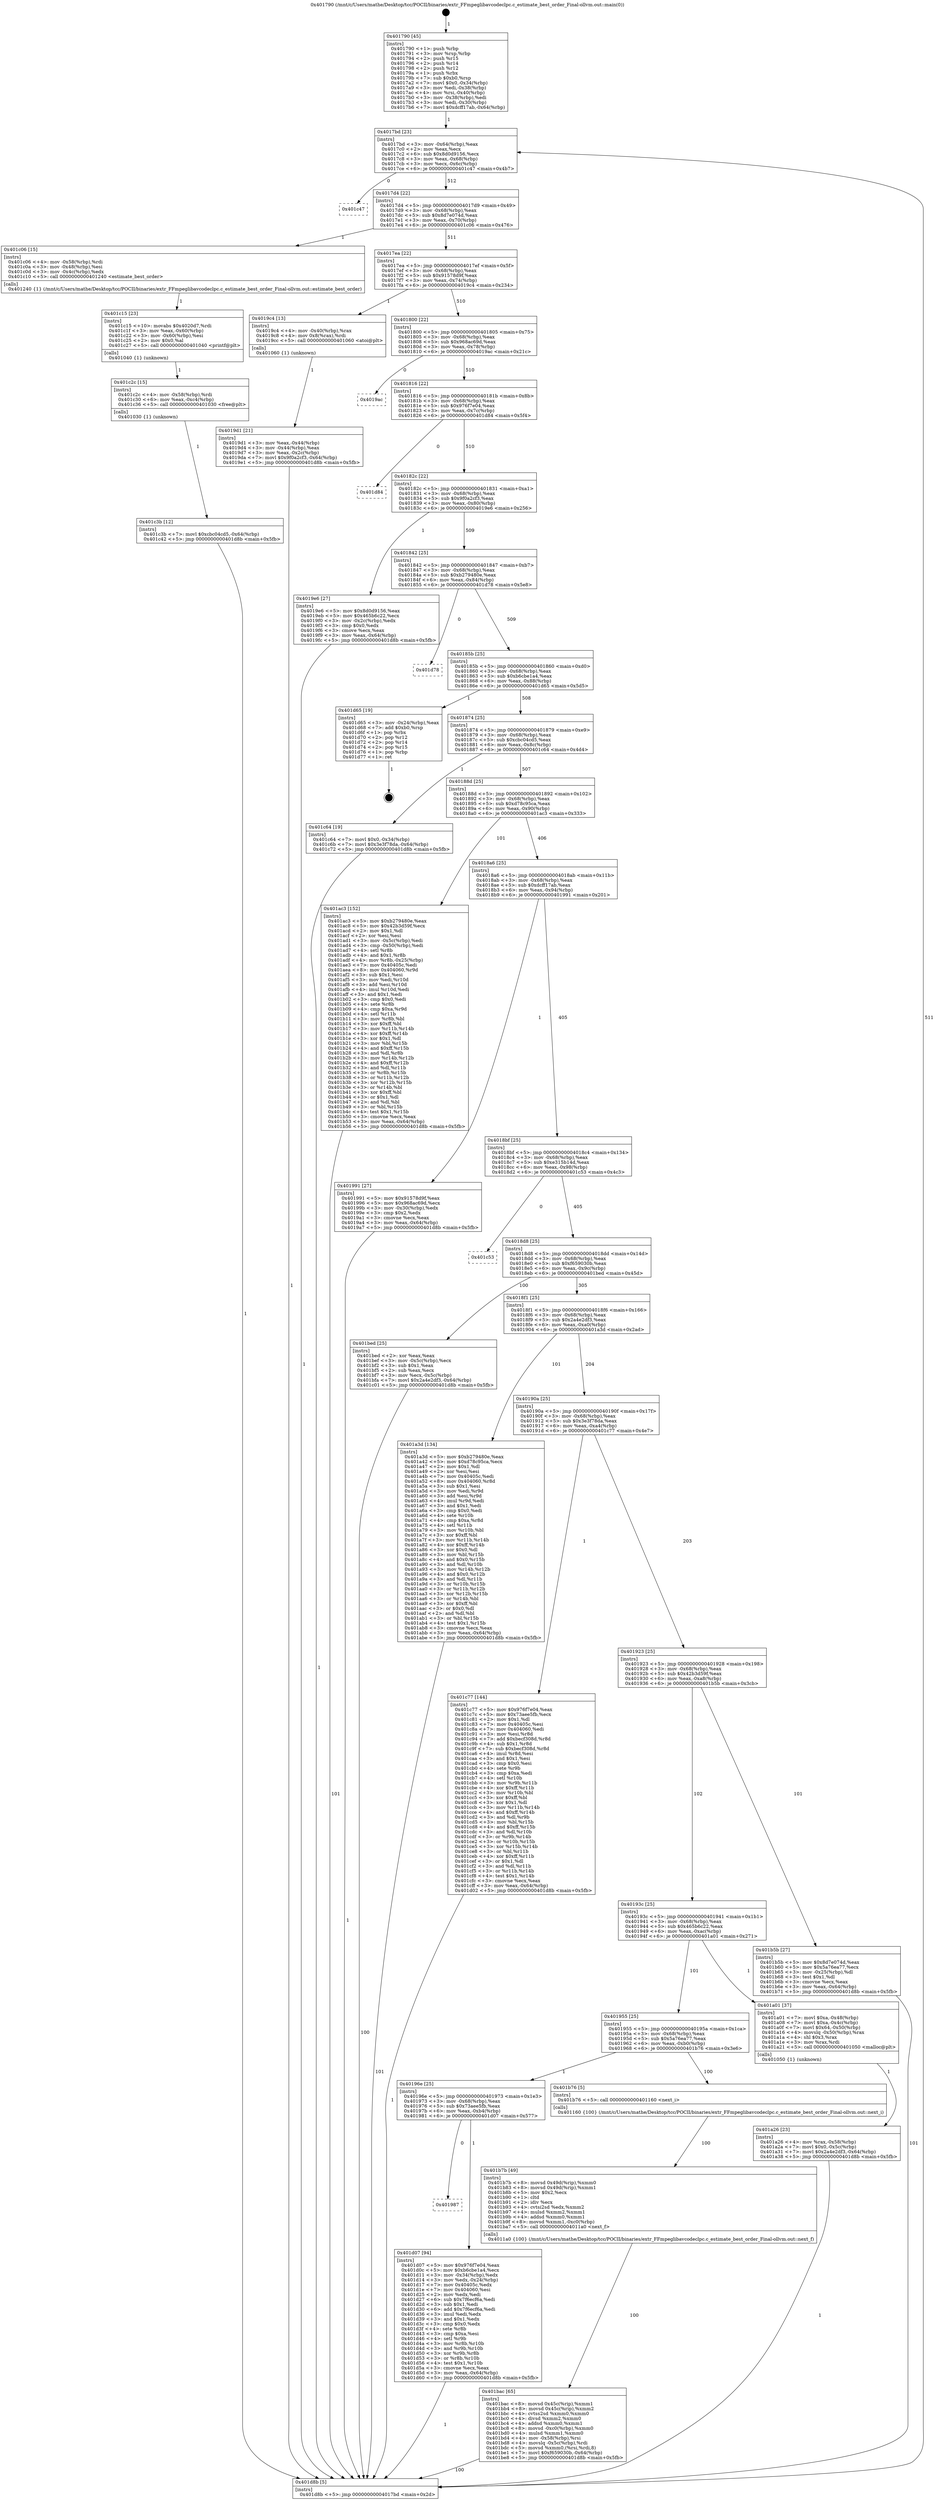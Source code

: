 digraph "0x401790" {
  label = "0x401790 (/mnt/c/Users/mathe/Desktop/tcc/POCII/binaries/extr_FFmpeglibavcodeclpc.c_estimate_best_order_Final-ollvm.out::main(0))"
  labelloc = "t"
  node[shape=record]

  Entry [label="",width=0.3,height=0.3,shape=circle,fillcolor=black,style=filled]
  "0x4017bd" [label="{
     0x4017bd [23]\l
     | [instrs]\l
     &nbsp;&nbsp;0x4017bd \<+3\>: mov -0x64(%rbp),%eax\l
     &nbsp;&nbsp;0x4017c0 \<+2\>: mov %eax,%ecx\l
     &nbsp;&nbsp;0x4017c2 \<+6\>: sub $0x8d0d9156,%ecx\l
     &nbsp;&nbsp;0x4017c8 \<+3\>: mov %eax,-0x68(%rbp)\l
     &nbsp;&nbsp;0x4017cb \<+3\>: mov %ecx,-0x6c(%rbp)\l
     &nbsp;&nbsp;0x4017ce \<+6\>: je 0000000000401c47 \<main+0x4b7\>\l
  }"]
  "0x401c47" [label="{
     0x401c47\l
  }", style=dashed]
  "0x4017d4" [label="{
     0x4017d4 [22]\l
     | [instrs]\l
     &nbsp;&nbsp;0x4017d4 \<+5\>: jmp 00000000004017d9 \<main+0x49\>\l
     &nbsp;&nbsp;0x4017d9 \<+3\>: mov -0x68(%rbp),%eax\l
     &nbsp;&nbsp;0x4017dc \<+5\>: sub $0x8d7e074d,%eax\l
     &nbsp;&nbsp;0x4017e1 \<+3\>: mov %eax,-0x70(%rbp)\l
     &nbsp;&nbsp;0x4017e4 \<+6\>: je 0000000000401c06 \<main+0x476\>\l
  }"]
  Exit [label="",width=0.3,height=0.3,shape=circle,fillcolor=black,style=filled,peripheries=2]
  "0x401c06" [label="{
     0x401c06 [15]\l
     | [instrs]\l
     &nbsp;&nbsp;0x401c06 \<+4\>: mov -0x58(%rbp),%rdi\l
     &nbsp;&nbsp;0x401c0a \<+3\>: mov -0x48(%rbp),%esi\l
     &nbsp;&nbsp;0x401c0d \<+3\>: mov -0x4c(%rbp),%edx\l
     &nbsp;&nbsp;0x401c10 \<+5\>: call 0000000000401240 \<estimate_best_order\>\l
     | [calls]\l
     &nbsp;&nbsp;0x401240 \{1\} (/mnt/c/Users/mathe/Desktop/tcc/POCII/binaries/extr_FFmpeglibavcodeclpc.c_estimate_best_order_Final-ollvm.out::estimate_best_order)\l
  }"]
  "0x4017ea" [label="{
     0x4017ea [22]\l
     | [instrs]\l
     &nbsp;&nbsp;0x4017ea \<+5\>: jmp 00000000004017ef \<main+0x5f\>\l
     &nbsp;&nbsp;0x4017ef \<+3\>: mov -0x68(%rbp),%eax\l
     &nbsp;&nbsp;0x4017f2 \<+5\>: sub $0x91578d9f,%eax\l
     &nbsp;&nbsp;0x4017f7 \<+3\>: mov %eax,-0x74(%rbp)\l
     &nbsp;&nbsp;0x4017fa \<+6\>: je 00000000004019c4 \<main+0x234\>\l
  }"]
  "0x401987" [label="{
     0x401987\l
  }", style=dashed]
  "0x4019c4" [label="{
     0x4019c4 [13]\l
     | [instrs]\l
     &nbsp;&nbsp;0x4019c4 \<+4\>: mov -0x40(%rbp),%rax\l
     &nbsp;&nbsp;0x4019c8 \<+4\>: mov 0x8(%rax),%rdi\l
     &nbsp;&nbsp;0x4019cc \<+5\>: call 0000000000401060 \<atoi@plt\>\l
     | [calls]\l
     &nbsp;&nbsp;0x401060 \{1\} (unknown)\l
  }"]
  "0x401800" [label="{
     0x401800 [22]\l
     | [instrs]\l
     &nbsp;&nbsp;0x401800 \<+5\>: jmp 0000000000401805 \<main+0x75\>\l
     &nbsp;&nbsp;0x401805 \<+3\>: mov -0x68(%rbp),%eax\l
     &nbsp;&nbsp;0x401808 \<+5\>: sub $0x968ac69d,%eax\l
     &nbsp;&nbsp;0x40180d \<+3\>: mov %eax,-0x78(%rbp)\l
     &nbsp;&nbsp;0x401810 \<+6\>: je 00000000004019ac \<main+0x21c\>\l
  }"]
  "0x401d07" [label="{
     0x401d07 [94]\l
     | [instrs]\l
     &nbsp;&nbsp;0x401d07 \<+5\>: mov $0x976f7e04,%eax\l
     &nbsp;&nbsp;0x401d0c \<+5\>: mov $0xb6cbe1a4,%ecx\l
     &nbsp;&nbsp;0x401d11 \<+3\>: mov -0x34(%rbp),%edx\l
     &nbsp;&nbsp;0x401d14 \<+3\>: mov %edx,-0x24(%rbp)\l
     &nbsp;&nbsp;0x401d17 \<+7\>: mov 0x40405c,%edx\l
     &nbsp;&nbsp;0x401d1e \<+7\>: mov 0x404060,%esi\l
     &nbsp;&nbsp;0x401d25 \<+2\>: mov %edx,%edi\l
     &nbsp;&nbsp;0x401d27 \<+6\>: sub $0x7f6ecf6a,%edi\l
     &nbsp;&nbsp;0x401d2d \<+3\>: sub $0x1,%edi\l
     &nbsp;&nbsp;0x401d30 \<+6\>: add $0x7f6ecf6a,%edi\l
     &nbsp;&nbsp;0x401d36 \<+3\>: imul %edi,%edx\l
     &nbsp;&nbsp;0x401d39 \<+3\>: and $0x1,%edx\l
     &nbsp;&nbsp;0x401d3c \<+3\>: cmp $0x0,%edx\l
     &nbsp;&nbsp;0x401d3f \<+4\>: sete %r8b\l
     &nbsp;&nbsp;0x401d43 \<+3\>: cmp $0xa,%esi\l
     &nbsp;&nbsp;0x401d46 \<+4\>: setl %r9b\l
     &nbsp;&nbsp;0x401d4a \<+3\>: mov %r8b,%r10b\l
     &nbsp;&nbsp;0x401d4d \<+3\>: and %r9b,%r10b\l
     &nbsp;&nbsp;0x401d50 \<+3\>: xor %r9b,%r8b\l
     &nbsp;&nbsp;0x401d53 \<+3\>: or %r8b,%r10b\l
     &nbsp;&nbsp;0x401d56 \<+4\>: test $0x1,%r10b\l
     &nbsp;&nbsp;0x401d5a \<+3\>: cmovne %ecx,%eax\l
     &nbsp;&nbsp;0x401d5d \<+3\>: mov %eax,-0x64(%rbp)\l
     &nbsp;&nbsp;0x401d60 \<+5\>: jmp 0000000000401d8b \<main+0x5fb\>\l
  }"]
  "0x4019ac" [label="{
     0x4019ac\l
  }", style=dashed]
  "0x401816" [label="{
     0x401816 [22]\l
     | [instrs]\l
     &nbsp;&nbsp;0x401816 \<+5\>: jmp 000000000040181b \<main+0x8b\>\l
     &nbsp;&nbsp;0x40181b \<+3\>: mov -0x68(%rbp),%eax\l
     &nbsp;&nbsp;0x40181e \<+5\>: sub $0x976f7e04,%eax\l
     &nbsp;&nbsp;0x401823 \<+3\>: mov %eax,-0x7c(%rbp)\l
     &nbsp;&nbsp;0x401826 \<+6\>: je 0000000000401d84 \<main+0x5f4\>\l
  }"]
  "0x401c3b" [label="{
     0x401c3b [12]\l
     | [instrs]\l
     &nbsp;&nbsp;0x401c3b \<+7\>: movl $0xcbc04cd5,-0x64(%rbp)\l
     &nbsp;&nbsp;0x401c42 \<+5\>: jmp 0000000000401d8b \<main+0x5fb\>\l
  }"]
  "0x401d84" [label="{
     0x401d84\l
  }", style=dashed]
  "0x40182c" [label="{
     0x40182c [22]\l
     | [instrs]\l
     &nbsp;&nbsp;0x40182c \<+5\>: jmp 0000000000401831 \<main+0xa1\>\l
     &nbsp;&nbsp;0x401831 \<+3\>: mov -0x68(%rbp),%eax\l
     &nbsp;&nbsp;0x401834 \<+5\>: sub $0x9f0a2cf3,%eax\l
     &nbsp;&nbsp;0x401839 \<+3\>: mov %eax,-0x80(%rbp)\l
     &nbsp;&nbsp;0x40183c \<+6\>: je 00000000004019e6 \<main+0x256\>\l
  }"]
  "0x401c2c" [label="{
     0x401c2c [15]\l
     | [instrs]\l
     &nbsp;&nbsp;0x401c2c \<+4\>: mov -0x58(%rbp),%rdi\l
     &nbsp;&nbsp;0x401c30 \<+6\>: mov %eax,-0xc4(%rbp)\l
     &nbsp;&nbsp;0x401c36 \<+5\>: call 0000000000401030 \<free@plt\>\l
     | [calls]\l
     &nbsp;&nbsp;0x401030 \{1\} (unknown)\l
  }"]
  "0x4019e6" [label="{
     0x4019e6 [27]\l
     | [instrs]\l
     &nbsp;&nbsp;0x4019e6 \<+5\>: mov $0x8d0d9156,%eax\l
     &nbsp;&nbsp;0x4019eb \<+5\>: mov $0x465b6c22,%ecx\l
     &nbsp;&nbsp;0x4019f0 \<+3\>: mov -0x2c(%rbp),%edx\l
     &nbsp;&nbsp;0x4019f3 \<+3\>: cmp $0x0,%edx\l
     &nbsp;&nbsp;0x4019f6 \<+3\>: cmove %ecx,%eax\l
     &nbsp;&nbsp;0x4019f9 \<+3\>: mov %eax,-0x64(%rbp)\l
     &nbsp;&nbsp;0x4019fc \<+5\>: jmp 0000000000401d8b \<main+0x5fb\>\l
  }"]
  "0x401842" [label="{
     0x401842 [25]\l
     | [instrs]\l
     &nbsp;&nbsp;0x401842 \<+5\>: jmp 0000000000401847 \<main+0xb7\>\l
     &nbsp;&nbsp;0x401847 \<+3\>: mov -0x68(%rbp),%eax\l
     &nbsp;&nbsp;0x40184a \<+5\>: sub $0xb279480e,%eax\l
     &nbsp;&nbsp;0x40184f \<+6\>: mov %eax,-0x84(%rbp)\l
     &nbsp;&nbsp;0x401855 \<+6\>: je 0000000000401d78 \<main+0x5e8\>\l
  }"]
  "0x401c15" [label="{
     0x401c15 [23]\l
     | [instrs]\l
     &nbsp;&nbsp;0x401c15 \<+10\>: movabs $0x4020d7,%rdi\l
     &nbsp;&nbsp;0x401c1f \<+3\>: mov %eax,-0x60(%rbp)\l
     &nbsp;&nbsp;0x401c22 \<+3\>: mov -0x60(%rbp),%esi\l
     &nbsp;&nbsp;0x401c25 \<+2\>: mov $0x0,%al\l
     &nbsp;&nbsp;0x401c27 \<+5\>: call 0000000000401040 \<printf@plt\>\l
     | [calls]\l
     &nbsp;&nbsp;0x401040 \{1\} (unknown)\l
  }"]
  "0x401d78" [label="{
     0x401d78\l
  }", style=dashed]
  "0x40185b" [label="{
     0x40185b [25]\l
     | [instrs]\l
     &nbsp;&nbsp;0x40185b \<+5\>: jmp 0000000000401860 \<main+0xd0\>\l
     &nbsp;&nbsp;0x401860 \<+3\>: mov -0x68(%rbp),%eax\l
     &nbsp;&nbsp;0x401863 \<+5\>: sub $0xb6cbe1a4,%eax\l
     &nbsp;&nbsp;0x401868 \<+6\>: mov %eax,-0x88(%rbp)\l
     &nbsp;&nbsp;0x40186e \<+6\>: je 0000000000401d65 \<main+0x5d5\>\l
  }"]
  "0x401bac" [label="{
     0x401bac [65]\l
     | [instrs]\l
     &nbsp;&nbsp;0x401bac \<+8\>: movsd 0x45c(%rip),%xmm1\l
     &nbsp;&nbsp;0x401bb4 \<+8\>: movsd 0x45c(%rip),%xmm2\l
     &nbsp;&nbsp;0x401bbc \<+4\>: cvtss2sd %xmm0,%xmm0\l
     &nbsp;&nbsp;0x401bc0 \<+4\>: divsd %xmm2,%xmm0\l
     &nbsp;&nbsp;0x401bc4 \<+4\>: addsd %xmm0,%xmm1\l
     &nbsp;&nbsp;0x401bc8 \<+8\>: movsd -0xc0(%rbp),%xmm0\l
     &nbsp;&nbsp;0x401bd0 \<+4\>: mulsd %xmm1,%xmm0\l
     &nbsp;&nbsp;0x401bd4 \<+4\>: mov -0x58(%rbp),%rsi\l
     &nbsp;&nbsp;0x401bd8 \<+4\>: movslq -0x5c(%rbp),%rdi\l
     &nbsp;&nbsp;0x401bdc \<+5\>: movsd %xmm0,(%rsi,%rdi,8)\l
     &nbsp;&nbsp;0x401be1 \<+7\>: movl $0xf659030b,-0x64(%rbp)\l
     &nbsp;&nbsp;0x401be8 \<+5\>: jmp 0000000000401d8b \<main+0x5fb\>\l
  }"]
  "0x401d65" [label="{
     0x401d65 [19]\l
     | [instrs]\l
     &nbsp;&nbsp;0x401d65 \<+3\>: mov -0x24(%rbp),%eax\l
     &nbsp;&nbsp;0x401d68 \<+7\>: add $0xb0,%rsp\l
     &nbsp;&nbsp;0x401d6f \<+1\>: pop %rbx\l
     &nbsp;&nbsp;0x401d70 \<+2\>: pop %r12\l
     &nbsp;&nbsp;0x401d72 \<+2\>: pop %r14\l
     &nbsp;&nbsp;0x401d74 \<+2\>: pop %r15\l
     &nbsp;&nbsp;0x401d76 \<+1\>: pop %rbp\l
     &nbsp;&nbsp;0x401d77 \<+1\>: ret\l
  }"]
  "0x401874" [label="{
     0x401874 [25]\l
     | [instrs]\l
     &nbsp;&nbsp;0x401874 \<+5\>: jmp 0000000000401879 \<main+0xe9\>\l
     &nbsp;&nbsp;0x401879 \<+3\>: mov -0x68(%rbp),%eax\l
     &nbsp;&nbsp;0x40187c \<+5\>: sub $0xcbc04cd5,%eax\l
     &nbsp;&nbsp;0x401881 \<+6\>: mov %eax,-0x8c(%rbp)\l
     &nbsp;&nbsp;0x401887 \<+6\>: je 0000000000401c64 \<main+0x4d4\>\l
  }"]
  "0x401b7b" [label="{
     0x401b7b [49]\l
     | [instrs]\l
     &nbsp;&nbsp;0x401b7b \<+8\>: movsd 0x49d(%rip),%xmm0\l
     &nbsp;&nbsp;0x401b83 \<+8\>: movsd 0x49d(%rip),%xmm1\l
     &nbsp;&nbsp;0x401b8b \<+5\>: mov $0x2,%ecx\l
     &nbsp;&nbsp;0x401b90 \<+1\>: cltd\l
     &nbsp;&nbsp;0x401b91 \<+2\>: idiv %ecx\l
     &nbsp;&nbsp;0x401b93 \<+4\>: cvtsi2sd %edx,%xmm2\l
     &nbsp;&nbsp;0x401b97 \<+4\>: mulsd %xmm2,%xmm1\l
     &nbsp;&nbsp;0x401b9b \<+4\>: addsd %xmm0,%xmm1\l
     &nbsp;&nbsp;0x401b9f \<+8\>: movsd %xmm1,-0xc0(%rbp)\l
     &nbsp;&nbsp;0x401ba7 \<+5\>: call 00000000004011a0 \<next_f\>\l
     | [calls]\l
     &nbsp;&nbsp;0x4011a0 \{100\} (/mnt/c/Users/mathe/Desktop/tcc/POCII/binaries/extr_FFmpeglibavcodeclpc.c_estimate_best_order_Final-ollvm.out::next_f)\l
  }"]
  "0x401c64" [label="{
     0x401c64 [19]\l
     | [instrs]\l
     &nbsp;&nbsp;0x401c64 \<+7\>: movl $0x0,-0x34(%rbp)\l
     &nbsp;&nbsp;0x401c6b \<+7\>: movl $0x3e3f78da,-0x64(%rbp)\l
     &nbsp;&nbsp;0x401c72 \<+5\>: jmp 0000000000401d8b \<main+0x5fb\>\l
  }"]
  "0x40188d" [label="{
     0x40188d [25]\l
     | [instrs]\l
     &nbsp;&nbsp;0x40188d \<+5\>: jmp 0000000000401892 \<main+0x102\>\l
     &nbsp;&nbsp;0x401892 \<+3\>: mov -0x68(%rbp),%eax\l
     &nbsp;&nbsp;0x401895 \<+5\>: sub $0xd78c95ca,%eax\l
     &nbsp;&nbsp;0x40189a \<+6\>: mov %eax,-0x90(%rbp)\l
     &nbsp;&nbsp;0x4018a0 \<+6\>: je 0000000000401ac3 \<main+0x333\>\l
  }"]
  "0x40196e" [label="{
     0x40196e [25]\l
     | [instrs]\l
     &nbsp;&nbsp;0x40196e \<+5\>: jmp 0000000000401973 \<main+0x1e3\>\l
     &nbsp;&nbsp;0x401973 \<+3\>: mov -0x68(%rbp),%eax\l
     &nbsp;&nbsp;0x401976 \<+5\>: sub $0x73aee5fb,%eax\l
     &nbsp;&nbsp;0x40197b \<+6\>: mov %eax,-0xb4(%rbp)\l
     &nbsp;&nbsp;0x401981 \<+6\>: je 0000000000401d07 \<main+0x577\>\l
  }"]
  "0x401ac3" [label="{
     0x401ac3 [152]\l
     | [instrs]\l
     &nbsp;&nbsp;0x401ac3 \<+5\>: mov $0xb279480e,%eax\l
     &nbsp;&nbsp;0x401ac8 \<+5\>: mov $0x42b3d59f,%ecx\l
     &nbsp;&nbsp;0x401acd \<+2\>: mov $0x1,%dl\l
     &nbsp;&nbsp;0x401acf \<+2\>: xor %esi,%esi\l
     &nbsp;&nbsp;0x401ad1 \<+3\>: mov -0x5c(%rbp),%edi\l
     &nbsp;&nbsp;0x401ad4 \<+3\>: cmp -0x50(%rbp),%edi\l
     &nbsp;&nbsp;0x401ad7 \<+4\>: setl %r8b\l
     &nbsp;&nbsp;0x401adb \<+4\>: and $0x1,%r8b\l
     &nbsp;&nbsp;0x401adf \<+4\>: mov %r8b,-0x25(%rbp)\l
     &nbsp;&nbsp;0x401ae3 \<+7\>: mov 0x40405c,%edi\l
     &nbsp;&nbsp;0x401aea \<+8\>: mov 0x404060,%r9d\l
     &nbsp;&nbsp;0x401af2 \<+3\>: sub $0x1,%esi\l
     &nbsp;&nbsp;0x401af5 \<+3\>: mov %edi,%r10d\l
     &nbsp;&nbsp;0x401af8 \<+3\>: add %esi,%r10d\l
     &nbsp;&nbsp;0x401afb \<+4\>: imul %r10d,%edi\l
     &nbsp;&nbsp;0x401aff \<+3\>: and $0x1,%edi\l
     &nbsp;&nbsp;0x401b02 \<+3\>: cmp $0x0,%edi\l
     &nbsp;&nbsp;0x401b05 \<+4\>: sete %r8b\l
     &nbsp;&nbsp;0x401b09 \<+4\>: cmp $0xa,%r9d\l
     &nbsp;&nbsp;0x401b0d \<+4\>: setl %r11b\l
     &nbsp;&nbsp;0x401b11 \<+3\>: mov %r8b,%bl\l
     &nbsp;&nbsp;0x401b14 \<+3\>: xor $0xff,%bl\l
     &nbsp;&nbsp;0x401b17 \<+3\>: mov %r11b,%r14b\l
     &nbsp;&nbsp;0x401b1a \<+4\>: xor $0xff,%r14b\l
     &nbsp;&nbsp;0x401b1e \<+3\>: xor $0x1,%dl\l
     &nbsp;&nbsp;0x401b21 \<+3\>: mov %bl,%r15b\l
     &nbsp;&nbsp;0x401b24 \<+4\>: and $0xff,%r15b\l
     &nbsp;&nbsp;0x401b28 \<+3\>: and %dl,%r8b\l
     &nbsp;&nbsp;0x401b2b \<+3\>: mov %r14b,%r12b\l
     &nbsp;&nbsp;0x401b2e \<+4\>: and $0xff,%r12b\l
     &nbsp;&nbsp;0x401b32 \<+3\>: and %dl,%r11b\l
     &nbsp;&nbsp;0x401b35 \<+3\>: or %r8b,%r15b\l
     &nbsp;&nbsp;0x401b38 \<+3\>: or %r11b,%r12b\l
     &nbsp;&nbsp;0x401b3b \<+3\>: xor %r12b,%r15b\l
     &nbsp;&nbsp;0x401b3e \<+3\>: or %r14b,%bl\l
     &nbsp;&nbsp;0x401b41 \<+3\>: xor $0xff,%bl\l
     &nbsp;&nbsp;0x401b44 \<+3\>: or $0x1,%dl\l
     &nbsp;&nbsp;0x401b47 \<+2\>: and %dl,%bl\l
     &nbsp;&nbsp;0x401b49 \<+3\>: or %bl,%r15b\l
     &nbsp;&nbsp;0x401b4c \<+4\>: test $0x1,%r15b\l
     &nbsp;&nbsp;0x401b50 \<+3\>: cmovne %ecx,%eax\l
     &nbsp;&nbsp;0x401b53 \<+3\>: mov %eax,-0x64(%rbp)\l
     &nbsp;&nbsp;0x401b56 \<+5\>: jmp 0000000000401d8b \<main+0x5fb\>\l
  }"]
  "0x4018a6" [label="{
     0x4018a6 [25]\l
     | [instrs]\l
     &nbsp;&nbsp;0x4018a6 \<+5\>: jmp 00000000004018ab \<main+0x11b\>\l
     &nbsp;&nbsp;0x4018ab \<+3\>: mov -0x68(%rbp),%eax\l
     &nbsp;&nbsp;0x4018ae \<+5\>: sub $0xdcff17ab,%eax\l
     &nbsp;&nbsp;0x4018b3 \<+6\>: mov %eax,-0x94(%rbp)\l
     &nbsp;&nbsp;0x4018b9 \<+6\>: je 0000000000401991 \<main+0x201\>\l
  }"]
  "0x401b76" [label="{
     0x401b76 [5]\l
     | [instrs]\l
     &nbsp;&nbsp;0x401b76 \<+5\>: call 0000000000401160 \<next_i\>\l
     | [calls]\l
     &nbsp;&nbsp;0x401160 \{100\} (/mnt/c/Users/mathe/Desktop/tcc/POCII/binaries/extr_FFmpeglibavcodeclpc.c_estimate_best_order_Final-ollvm.out::next_i)\l
  }"]
  "0x401991" [label="{
     0x401991 [27]\l
     | [instrs]\l
     &nbsp;&nbsp;0x401991 \<+5\>: mov $0x91578d9f,%eax\l
     &nbsp;&nbsp;0x401996 \<+5\>: mov $0x968ac69d,%ecx\l
     &nbsp;&nbsp;0x40199b \<+3\>: mov -0x30(%rbp),%edx\l
     &nbsp;&nbsp;0x40199e \<+3\>: cmp $0x2,%edx\l
     &nbsp;&nbsp;0x4019a1 \<+3\>: cmovne %ecx,%eax\l
     &nbsp;&nbsp;0x4019a4 \<+3\>: mov %eax,-0x64(%rbp)\l
     &nbsp;&nbsp;0x4019a7 \<+5\>: jmp 0000000000401d8b \<main+0x5fb\>\l
  }"]
  "0x4018bf" [label="{
     0x4018bf [25]\l
     | [instrs]\l
     &nbsp;&nbsp;0x4018bf \<+5\>: jmp 00000000004018c4 \<main+0x134\>\l
     &nbsp;&nbsp;0x4018c4 \<+3\>: mov -0x68(%rbp),%eax\l
     &nbsp;&nbsp;0x4018c7 \<+5\>: sub $0xe315b14d,%eax\l
     &nbsp;&nbsp;0x4018cc \<+6\>: mov %eax,-0x98(%rbp)\l
     &nbsp;&nbsp;0x4018d2 \<+6\>: je 0000000000401c53 \<main+0x4c3\>\l
  }"]
  "0x401d8b" [label="{
     0x401d8b [5]\l
     | [instrs]\l
     &nbsp;&nbsp;0x401d8b \<+5\>: jmp 00000000004017bd \<main+0x2d\>\l
  }"]
  "0x401790" [label="{
     0x401790 [45]\l
     | [instrs]\l
     &nbsp;&nbsp;0x401790 \<+1\>: push %rbp\l
     &nbsp;&nbsp;0x401791 \<+3\>: mov %rsp,%rbp\l
     &nbsp;&nbsp;0x401794 \<+2\>: push %r15\l
     &nbsp;&nbsp;0x401796 \<+2\>: push %r14\l
     &nbsp;&nbsp;0x401798 \<+2\>: push %r12\l
     &nbsp;&nbsp;0x40179a \<+1\>: push %rbx\l
     &nbsp;&nbsp;0x40179b \<+7\>: sub $0xb0,%rsp\l
     &nbsp;&nbsp;0x4017a2 \<+7\>: movl $0x0,-0x34(%rbp)\l
     &nbsp;&nbsp;0x4017a9 \<+3\>: mov %edi,-0x38(%rbp)\l
     &nbsp;&nbsp;0x4017ac \<+4\>: mov %rsi,-0x40(%rbp)\l
     &nbsp;&nbsp;0x4017b0 \<+3\>: mov -0x38(%rbp),%edi\l
     &nbsp;&nbsp;0x4017b3 \<+3\>: mov %edi,-0x30(%rbp)\l
     &nbsp;&nbsp;0x4017b6 \<+7\>: movl $0xdcff17ab,-0x64(%rbp)\l
  }"]
  "0x4019d1" [label="{
     0x4019d1 [21]\l
     | [instrs]\l
     &nbsp;&nbsp;0x4019d1 \<+3\>: mov %eax,-0x44(%rbp)\l
     &nbsp;&nbsp;0x4019d4 \<+3\>: mov -0x44(%rbp),%eax\l
     &nbsp;&nbsp;0x4019d7 \<+3\>: mov %eax,-0x2c(%rbp)\l
     &nbsp;&nbsp;0x4019da \<+7\>: movl $0x9f0a2cf3,-0x64(%rbp)\l
     &nbsp;&nbsp;0x4019e1 \<+5\>: jmp 0000000000401d8b \<main+0x5fb\>\l
  }"]
  "0x401a26" [label="{
     0x401a26 [23]\l
     | [instrs]\l
     &nbsp;&nbsp;0x401a26 \<+4\>: mov %rax,-0x58(%rbp)\l
     &nbsp;&nbsp;0x401a2a \<+7\>: movl $0x0,-0x5c(%rbp)\l
     &nbsp;&nbsp;0x401a31 \<+7\>: movl $0x2a4e2df3,-0x64(%rbp)\l
     &nbsp;&nbsp;0x401a38 \<+5\>: jmp 0000000000401d8b \<main+0x5fb\>\l
  }"]
  "0x401c53" [label="{
     0x401c53\l
  }", style=dashed]
  "0x4018d8" [label="{
     0x4018d8 [25]\l
     | [instrs]\l
     &nbsp;&nbsp;0x4018d8 \<+5\>: jmp 00000000004018dd \<main+0x14d\>\l
     &nbsp;&nbsp;0x4018dd \<+3\>: mov -0x68(%rbp),%eax\l
     &nbsp;&nbsp;0x4018e0 \<+5\>: sub $0xf659030b,%eax\l
     &nbsp;&nbsp;0x4018e5 \<+6\>: mov %eax,-0x9c(%rbp)\l
     &nbsp;&nbsp;0x4018eb \<+6\>: je 0000000000401bed \<main+0x45d\>\l
  }"]
  "0x401955" [label="{
     0x401955 [25]\l
     | [instrs]\l
     &nbsp;&nbsp;0x401955 \<+5\>: jmp 000000000040195a \<main+0x1ca\>\l
     &nbsp;&nbsp;0x40195a \<+3\>: mov -0x68(%rbp),%eax\l
     &nbsp;&nbsp;0x40195d \<+5\>: sub $0x5a76ea77,%eax\l
     &nbsp;&nbsp;0x401962 \<+6\>: mov %eax,-0xb0(%rbp)\l
     &nbsp;&nbsp;0x401968 \<+6\>: je 0000000000401b76 \<main+0x3e6\>\l
  }"]
  "0x401bed" [label="{
     0x401bed [25]\l
     | [instrs]\l
     &nbsp;&nbsp;0x401bed \<+2\>: xor %eax,%eax\l
     &nbsp;&nbsp;0x401bef \<+3\>: mov -0x5c(%rbp),%ecx\l
     &nbsp;&nbsp;0x401bf2 \<+3\>: sub $0x1,%eax\l
     &nbsp;&nbsp;0x401bf5 \<+2\>: sub %eax,%ecx\l
     &nbsp;&nbsp;0x401bf7 \<+3\>: mov %ecx,-0x5c(%rbp)\l
     &nbsp;&nbsp;0x401bfa \<+7\>: movl $0x2a4e2df3,-0x64(%rbp)\l
     &nbsp;&nbsp;0x401c01 \<+5\>: jmp 0000000000401d8b \<main+0x5fb\>\l
  }"]
  "0x4018f1" [label="{
     0x4018f1 [25]\l
     | [instrs]\l
     &nbsp;&nbsp;0x4018f1 \<+5\>: jmp 00000000004018f6 \<main+0x166\>\l
     &nbsp;&nbsp;0x4018f6 \<+3\>: mov -0x68(%rbp),%eax\l
     &nbsp;&nbsp;0x4018f9 \<+5\>: sub $0x2a4e2df3,%eax\l
     &nbsp;&nbsp;0x4018fe \<+6\>: mov %eax,-0xa0(%rbp)\l
     &nbsp;&nbsp;0x401904 \<+6\>: je 0000000000401a3d \<main+0x2ad\>\l
  }"]
  "0x401a01" [label="{
     0x401a01 [37]\l
     | [instrs]\l
     &nbsp;&nbsp;0x401a01 \<+7\>: movl $0xa,-0x48(%rbp)\l
     &nbsp;&nbsp;0x401a08 \<+7\>: movl $0xa,-0x4c(%rbp)\l
     &nbsp;&nbsp;0x401a0f \<+7\>: movl $0x64,-0x50(%rbp)\l
     &nbsp;&nbsp;0x401a16 \<+4\>: movslq -0x50(%rbp),%rax\l
     &nbsp;&nbsp;0x401a1a \<+4\>: shl $0x3,%rax\l
     &nbsp;&nbsp;0x401a1e \<+3\>: mov %rax,%rdi\l
     &nbsp;&nbsp;0x401a21 \<+5\>: call 0000000000401050 \<malloc@plt\>\l
     | [calls]\l
     &nbsp;&nbsp;0x401050 \{1\} (unknown)\l
  }"]
  "0x401a3d" [label="{
     0x401a3d [134]\l
     | [instrs]\l
     &nbsp;&nbsp;0x401a3d \<+5\>: mov $0xb279480e,%eax\l
     &nbsp;&nbsp;0x401a42 \<+5\>: mov $0xd78c95ca,%ecx\l
     &nbsp;&nbsp;0x401a47 \<+2\>: mov $0x1,%dl\l
     &nbsp;&nbsp;0x401a49 \<+2\>: xor %esi,%esi\l
     &nbsp;&nbsp;0x401a4b \<+7\>: mov 0x40405c,%edi\l
     &nbsp;&nbsp;0x401a52 \<+8\>: mov 0x404060,%r8d\l
     &nbsp;&nbsp;0x401a5a \<+3\>: sub $0x1,%esi\l
     &nbsp;&nbsp;0x401a5d \<+3\>: mov %edi,%r9d\l
     &nbsp;&nbsp;0x401a60 \<+3\>: add %esi,%r9d\l
     &nbsp;&nbsp;0x401a63 \<+4\>: imul %r9d,%edi\l
     &nbsp;&nbsp;0x401a67 \<+3\>: and $0x1,%edi\l
     &nbsp;&nbsp;0x401a6a \<+3\>: cmp $0x0,%edi\l
     &nbsp;&nbsp;0x401a6d \<+4\>: sete %r10b\l
     &nbsp;&nbsp;0x401a71 \<+4\>: cmp $0xa,%r8d\l
     &nbsp;&nbsp;0x401a75 \<+4\>: setl %r11b\l
     &nbsp;&nbsp;0x401a79 \<+3\>: mov %r10b,%bl\l
     &nbsp;&nbsp;0x401a7c \<+3\>: xor $0xff,%bl\l
     &nbsp;&nbsp;0x401a7f \<+3\>: mov %r11b,%r14b\l
     &nbsp;&nbsp;0x401a82 \<+4\>: xor $0xff,%r14b\l
     &nbsp;&nbsp;0x401a86 \<+3\>: xor $0x0,%dl\l
     &nbsp;&nbsp;0x401a89 \<+3\>: mov %bl,%r15b\l
     &nbsp;&nbsp;0x401a8c \<+4\>: and $0x0,%r15b\l
     &nbsp;&nbsp;0x401a90 \<+3\>: and %dl,%r10b\l
     &nbsp;&nbsp;0x401a93 \<+3\>: mov %r14b,%r12b\l
     &nbsp;&nbsp;0x401a96 \<+4\>: and $0x0,%r12b\l
     &nbsp;&nbsp;0x401a9a \<+3\>: and %dl,%r11b\l
     &nbsp;&nbsp;0x401a9d \<+3\>: or %r10b,%r15b\l
     &nbsp;&nbsp;0x401aa0 \<+3\>: or %r11b,%r12b\l
     &nbsp;&nbsp;0x401aa3 \<+3\>: xor %r12b,%r15b\l
     &nbsp;&nbsp;0x401aa6 \<+3\>: or %r14b,%bl\l
     &nbsp;&nbsp;0x401aa9 \<+3\>: xor $0xff,%bl\l
     &nbsp;&nbsp;0x401aac \<+3\>: or $0x0,%dl\l
     &nbsp;&nbsp;0x401aaf \<+2\>: and %dl,%bl\l
     &nbsp;&nbsp;0x401ab1 \<+3\>: or %bl,%r15b\l
     &nbsp;&nbsp;0x401ab4 \<+4\>: test $0x1,%r15b\l
     &nbsp;&nbsp;0x401ab8 \<+3\>: cmovne %ecx,%eax\l
     &nbsp;&nbsp;0x401abb \<+3\>: mov %eax,-0x64(%rbp)\l
     &nbsp;&nbsp;0x401abe \<+5\>: jmp 0000000000401d8b \<main+0x5fb\>\l
  }"]
  "0x40190a" [label="{
     0x40190a [25]\l
     | [instrs]\l
     &nbsp;&nbsp;0x40190a \<+5\>: jmp 000000000040190f \<main+0x17f\>\l
     &nbsp;&nbsp;0x40190f \<+3\>: mov -0x68(%rbp),%eax\l
     &nbsp;&nbsp;0x401912 \<+5\>: sub $0x3e3f78da,%eax\l
     &nbsp;&nbsp;0x401917 \<+6\>: mov %eax,-0xa4(%rbp)\l
     &nbsp;&nbsp;0x40191d \<+6\>: je 0000000000401c77 \<main+0x4e7\>\l
  }"]
  "0x40193c" [label="{
     0x40193c [25]\l
     | [instrs]\l
     &nbsp;&nbsp;0x40193c \<+5\>: jmp 0000000000401941 \<main+0x1b1\>\l
     &nbsp;&nbsp;0x401941 \<+3\>: mov -0x68(%rbp),%eax\l
     &nbsp;&nbsp;0x401944 \<+5\>: sub $0x465b6c22,%eax\l
     &nbsp;&nbsp;0x401949 \<+6\>: mov %eax,-0xac(%rbp)\l
     &nbsp;&nbsp;0x40194f \<+6\>: je 0000000000401a01 \<main+0x271\>\l
  }"]
  "0x401c77" [label="{
     0x401c77 [144]\l
     | [instrs]\l
     &nbsp;&nbsp;0x401c77 \<+5\>: mov $0x976f7e04,%eax\l
     &nbsp;&nbsp;0x401c7c \<+5\>: mov $0x73aee5fb,%ecx\l
     &nbsp;&nbsp;0x401c81 \<+2\>: mov $0x1,%dl\l
     &nbsp;&nbsp;0x401c83 \<+7\>: mov 0x40405c,%esi\l
     &nbsp;&nbsp;0x401c8a \<+7\>: mov 0x404060,%edi\l
     &nbsp;&nbsp;0x401c91 \<+3\>: mov %esi,%r8d\l
     &nbsp;&nbsp;0x401c94 \<+7\>: add $0xbecf308d,%r8d\l
     &nbsp;&nbsp;0x401c9b \<+4\>: sub $0x1,%r8d\l
     &nbsp;&nbsp;0x401c9f \<+7\>: sub $0xbecf308d,%r8d\l
     &nbsp;&nbsp;0x401ca6 \<+4\>: imul %r8d,%esi\l
     &nbsp;&nbsp;0x401caa \<+3\>: and $0x1,%esi\l
     &nbsp;&nbsp;0x401cad \<+3\>: cmp $0x0,%esi\l
     &nbsp;&nbsp;0x401cb0 \<+4\>: sete %r9b\l
     &nbsp;&nbsp;0x401cb4 \<+3\>: cmp $0xa,%edi\l
     &nbsp;&nbsp;0x401cb7 \<+4\>: setl %r10b\l
     &nbsp;&nbsp;0x401cbb \<+3\>: mov %r9b,%r11b\l
     &nbsp;&nbsp;0x401cbe \<+4\>: xor $0xff,%r11b\l
     &nbsp;&nbsp;0x401cc2 \<+3\>: mov %r10b,%bl\l
     &nbsp;&nbsp;0x401cc5 \<+3\>: xor $0xff,%bl\l
     &nbsp;&nbsp;0x401cc8 \<+3\>: xor $0x1,%dl\l
     &nbsp;&nbsp;0x401ccb \<+3\>: mov %r11b,%r14b\l
     &nbsp;&nbsp;0x401cce \<+4\>: and $0xff,%r14b\l
     &nbsp;&nbsp;0x401cd2 \<+3\>: and %dl,%r9b\l
     &nbsp;&nbsp;0x401cd5 \<+3\>: mov %bl,%r15b\l
     &nbsp;&nbsp;0x401cd8 \<+4\>: and $0xff,%r15b\l
     &nbsp;&nbsp;0x401cdc \<+3\>: and %dl,%r10b\l
     &nbsp;&nbsp;0x401cdf \<+3\>: or %r9b,%r14b\l
     &nbsp;&nbsp;0x401ce2 \<+3\>: or %r10b,%r15b\l
     &nbsp;&nbsp;0x401ce5 \<+3\>: xor %r15b,%r14b\l
     &nbsp;&nbsp;0x401ce8 \<+3\>: or %bl,%r11b\l
     &nbsp;&nbsp;0x401ceb \<+4\>: xor $0xff,%r11b\l
     &nbsp;&nbsp;0x401cef \<+3\>: or $0x1,%dl\l
     &nbsp;&nbsp;0x401cf2 \<+3\>: and %dl,%r11b\l
     &nbsp;&nbsp;0x401cf5 \<+3\>: or %r11b,%r14b\l
     &nbsp;&nbsp;0x401cf8 \<+4\>: test $0x1,%r14b\l
     &nbsp;&nbsp;0x401cfc \<+3\>: cmovne %ecx,%eax\l
     &nbsp;&nbsp;0x401cff \<+3\>: mov %eax,-0x64(%rbp)\l
     &nbsp;&nbsp;0x401d02 \<+5\>: jmp 0000000000401d8b \<main+0x5fb\>\l
  }"]
  "0x401923" [label="{
     0x401923 [25]\l
     | [instrs]\l
     &nbsp;&nbsp;0x401923 \<+5\>: jmp 0000000000401928 \<main+0x198\>\l
     &nbsp;&nbsp;0x401928 \<+3\>: mov -0x68(%rbp),%eax\l
     &nbsp;&nbsp;0x40192b \<+5\>: sub $0x42b3d59f,%eax\l
     &nbsp;&nbsp;0x401930 \<+6\>: mov %eax,-0xa8(%rbp)\l
     &nbsp;&nbsp;0x401936 \<+6\>: je 0000000000401b5b \<main+0x3cb\>\l
  }"]
  "0x401b5b" [label="{
     0x401b5b [27]\l
     | [instrs]\l
     &nbsp;&nbsp;0x401b5b \<+5\>: mov $0x8d7e074d,%eax\l
     &nbsp;&nbsp;0x401b60 \<+5\>: mov $0x5a76ea77,%ecx\l
     &nbsp;&nbsp;0x401b65 \<+3\>: mov -0x25(%rbp),%dl\l
     &nbsp;&nbsp;0x401b68 \<+3\>: test $0x1,%dl\l
     &nbsp;&nbsp;0x401b6b \<+3\>: cmovne %ecx,%eax\l
     &nbsp;&nbsp;0x401b6e \<+3\>: mov %eax,-0x64(%rbp)\l
     &nbsp;&nbsp;0x401b71 \<+5\>: jmp 0000000000401d8b \<main+0x5fb\>\l
  }"]
  Entry -> "0x401790" [label=" 1"]
  "0x4017bd" -> "0x401c47" [label=" 0"]
  "0x4017bd" -> "0x4017d4" [label=" 512"]
  "0x401d65" -> Exit [label=" 1"]
  "0x4017d4" -> "0x401c06" [label=" 1"]
  "0x4017d4" -> "0x4017ea" [label=" 511"]
  "0x401d07" -> "0x401d8b" [label=" 1"]
  "0x4017ea" -> "0x4019c4" [label=" 1"]
  "0x4017ea" -> "0x401800" [label=" 510"]
  "0x40196e" -> "0x401987" [label=" 0"]
  "0x401800" -> "0x4019ac" [label=" 0"]
  "0x401800" -> "0x401816" [label=" 510"]
  "0x40196e" -> "0x401d07" [label=" 1"]
  "0x401816" -> "0x401d84" [label=" 0"]
  "0x401816" -> "0x40182c" [label=" 510"]
  "0x401c77" -> "0x401d8b" [label=" 1"]
  "0x40182c" -> "0x4019e6" [label=" 1"]
  "0x40182c" -> "0x401842" [label=" 509"]
  "0x401c64" -> "0x401d8b" [label=" 1"]
  "0x401842" -> "0x401d78" [label=" 0"]
  "0x401842" -> "0x40185b" [label=" 509"]
  "0x401c3b" -> "0x401d8b" [label=" 1"]
  "0x40185b" -> "0x401d65" [label=" 1"]
  "0x40185b" -> "0x401874" [label=" 508"]
  "0x401c2c" -> "0x401c3b" [label=" 1"]
  "0x401874" -> "0x401c64" [label=" 1"]
  "0x401874" -> "0x40188d" [label=" 507"]
  "0x401c15" -> "0x401c2c" [label=" 1"]
  "0x40188d" -> "0x401ac3" [label=" 101"]
  "0x40188d" -> "0x4018a6" [label=" 406"]
  "0x401c06" -> "0x401c15" [label=" 1"]
  "0x4018a6" -> "0x401991" [label=" 1"]
  "0x4018a6" -> "0x4018bf" [label=" 405"]
  "0x401991" -> "0x401d8b" [label=" 1"]
  "0x401790" -> "0x4017bd" [label=" 1"]
  "0x401d8b" -> "0x4017bd" [label=" 511"]
  "0x4019c4" -> "0x4019d1" [label=" 1"]
  "0x4019d1" -> "0x401d8b" [label=" 1"]
  "0x4019e6" -> "0x401d8b" [label=" 1"]
  "0x401bed" -> "0x401d8b" [label=" 100"]
  "0x4018bf" -> "0x401c53" [label=" 0"]
  "0x4018bf" -> "0x4018d8" [label=" 405"]
  "0x401b7b" -> "0x401bac" [label=" 100"]
  "0x4018d8" -> "0x401bed" [label=" 100"]
  "0x4018d8" -> "0x4018f1" [label=" 305"]
  "0x401b76" -> "0x401b7b" [label=" 100"]
  "0x4018f1" -> "0x401a3d" [label=" 101"]
  "0x4018f1" -> "0x40190a" [label=" 204"]
  "0x401955" -> "0x40196e" [label=" 1"]
  "0x40190a" -> "0x401c77" [label=" 1"]
  "0x40190a" -> "0x401923" [label=" 203"]
  "0x401bac" -> "0x401d8b" [label=" 100"]
  "0x401923" -> "0x401b5b" [label=" 101"]
  "0x401923" -> "0x40193c" [label=" 102"]
  "0x401955" -> "0x401b76" [label=" 100"]
  "0x40193c" -> "0x401a01" [label=" 1"]
  "0x40193c" -> "0x401955" [label=" 101"]
  "0x401a01" -> "0x401a26" [label=" 1"]
  "0x401a26" -> "0x401d8b" [label=" 1"]
  "0x401a3d" -> "0x401d8b" [label=" 101"]
  "0x401ac3" -> "0x401d8b" [label=" 101"]
  "0x401b5b" -> "0x401d8b" [label=" 101"]
}
